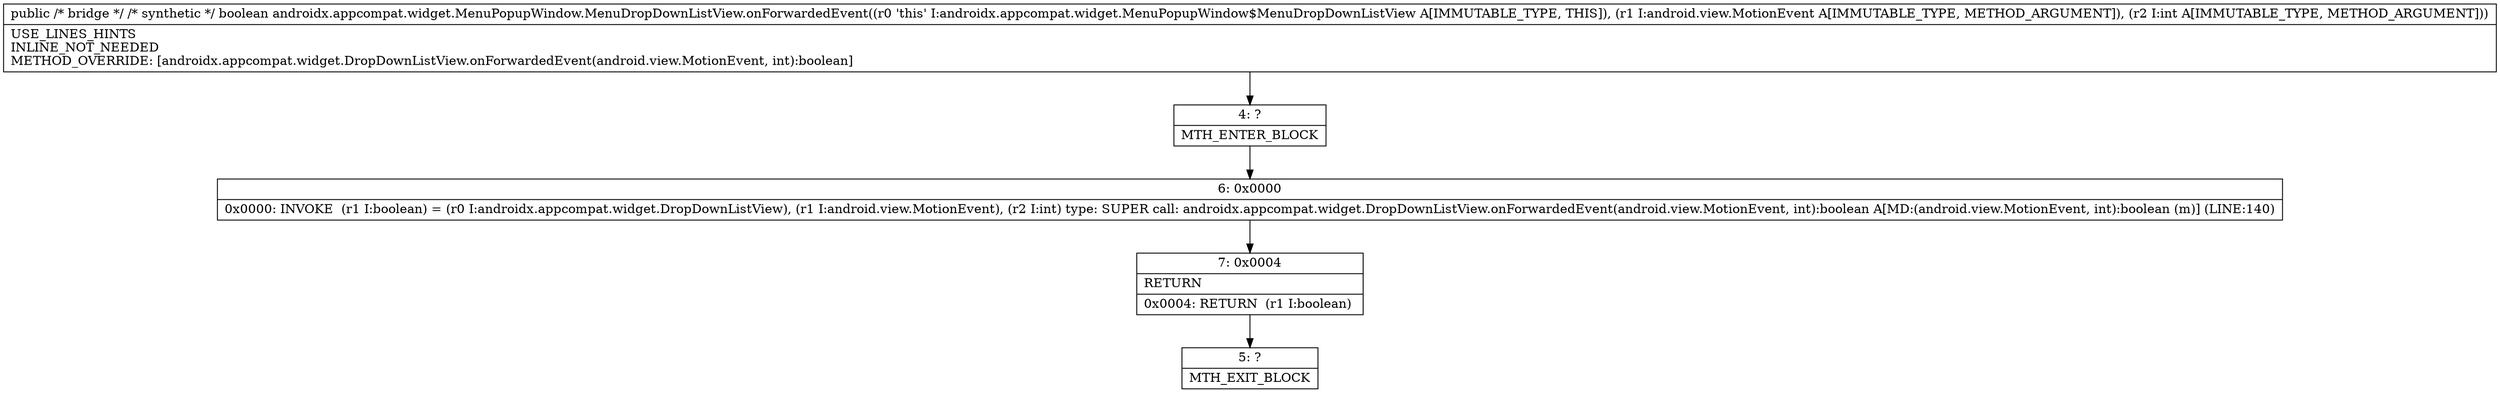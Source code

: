 digraph "CFG forandroidx.appcompat.widget.MenuPopupWindow.MenuDropDownListView.onForwardedEvent(Landroid\/view\/MotionEvent;I)Z" {
Node_4 [shape=record,label="{4\:\ ?|MTH_ENTER_BLOCK\l}"];
Node_6 [shape=record,label="{6\:\ 0x0000|0x0000: INVOKE  (r1 I:boolean) = (r0 I:androidx.appcompat.widget.DropDownListView), (r1 I:android.view.MotionEvent), (r2 I:int) type: SUPER call: androidx.appcompat.widget.DropDownListView.onForwardedEvent(android.view.MotionEvent, int):boolean A[MD:(android.view.MotionEvent, int):boolean (m)] (LINE:140)\l}"];
Node_7 [shape=record,label="{7\:\ 0x0004|RETURN\l|0x0004: RETURN  (r1 I:boolean) \l}"];
Node_5 [shape=record,label="{5\:\ ?|MTH_EXIT_BLOCK\l}"];
MethodNode[shape=record,label="{public \/* bridge *\/ \/* synthetic *\/ boolean androidx.appcompat.widget.MenuPopupWindow.MenuDropDownListView.onForwardedEvent((r0 'this' I:androidx.appcompat.widget.MenuPopupWindow$MenuDropDownListView A[IMMUTABLE_TYPE, THIS]), (r1 I:android.view.MotionEvent A[IMMUTABLE_TYPE, METHOD_ARGUMENT]), (r2 I:int A[IMMUTABLE_TYPE, METHOD_ARGUMENT]))  | USE_LINES_HINTS\lINLINE_NOT_NEEDED\lMETHOD_OVERRIDE: [androidx.appcompat.widget.DropDownListView.onForwardedEvent(android.view.MotionEvent, int):boolean]\l}"];
MethodNode -> Node_4;Node_4 -> Node_6;
Node_6 -> Node_7;
Node_7 -> Node_5;
}

